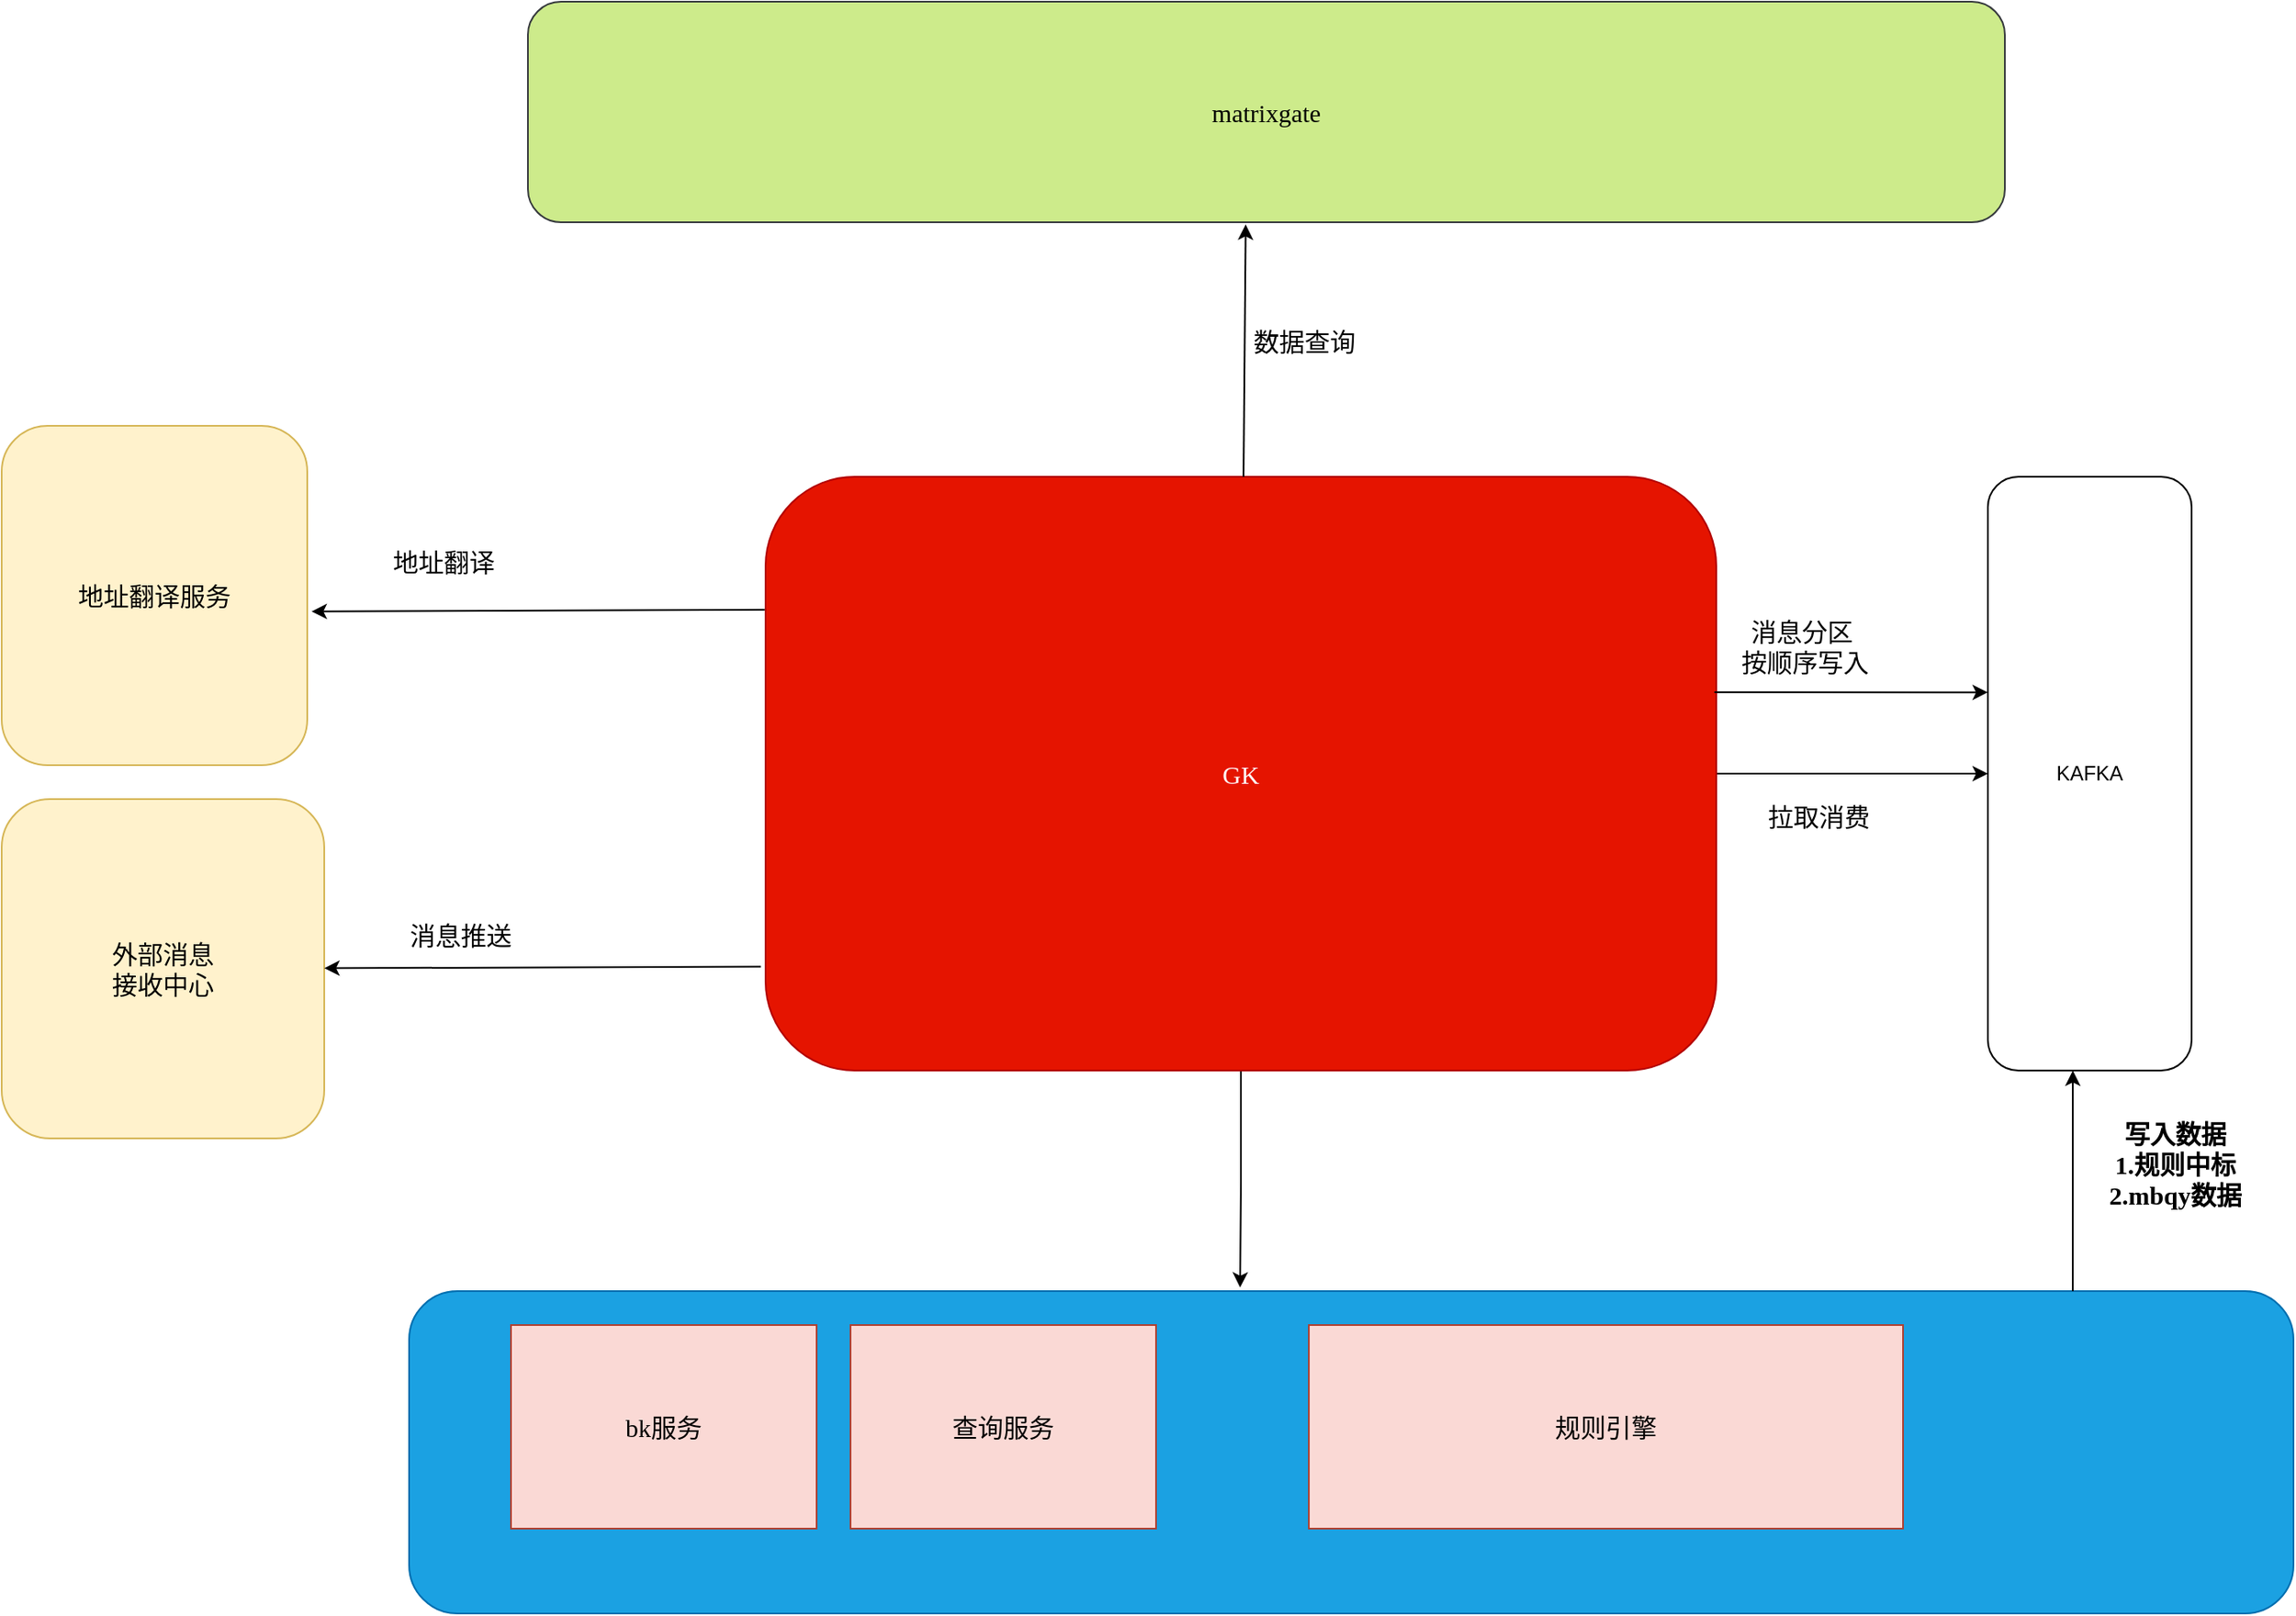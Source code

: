 <mxfile version="13.7.1" type="github">
  <diagram id="kYa5CTX426i4Qn7B1aCe" name="Page-1">
    <mxGraphModel dx="1447" dy="2157" grid="1" gridSize="10" guides="1" tooltips="1" connect="1" arrows="1" fold="1" page="1" pageScale="1" pageWidth="827" pageHeight="1169" math="0" shadow="0">
      <root>
        <mxCell id="0" />
        <mxCell id="1" parent="0" />
        <mxCell id="fMsX-KVq4IvT85VDNS2a-1" value="RTW" style="rounded=1;whiteSpace=wrap;html=1;fillColor=#1ba1e2;strokeColor=#006EAF;fontColor=#ffffff;" vertex="1" parent="1">
          <mxGeometry x="340" y="350" width="1110" height="190" as="geometry" />
        </mxCell>
        <mxCell id="fMsX-KVq4IvT85VDNS2a-2" value="KAFKA" style="rounded=1;whiteSpace=wrap;html=1;" vertex="1" parent="1">
          <mxGeometry x="1270" y="-130" width="120" height="350" as="geometry" />
        </mxCell>
        <mxCell id="fMsX-KVq4IvT85VDNS2a-3" value="" style="endArrow=classic;html=1;entryX=0.417;entryY=1;entryDx=0;entryDy=0;entryPerimeter=0;" edge="1" parent="1" target="fMsX-KVq4IvT85VDNS2a-2">
          <mxGeometry width="50" height="50" relative="1" as="geometry">
            <mxPoint x="1320" y="350" as="sourcePoint" />
            <mxPoint x="1110" y="230" as="targetPoint" />
            <Array as="points" />
          </mxGeometry>
        </mxCell>
        <mxCell id="fMsX-KVq4IvT85VDNS2a-4" value="写入数据&lt;br style=&quot;font-size: 15px;&quot;&gt;1.规则中标&lt;br style=&quot;font-size: 15px;&quot;&gt;2.mbqy数据" style="text;html=1;align=center;verticalAlign=middle;resizable=0;points=[];autosize=1;fontSize=15;fontStyle=1;fontFamily=Lucida Console;" vertex="1" parent="1">
          <mxGeometry x="1330" y="245" width="100" height="60" as="geometry" />
        </mxCell>
        <mxCell id="fMsX-KVq4IvT85VDNS2a-5" value="规则引擎" style="rounded=0;whiteSpace=wrap;html=1;fontFamily=Lucida Console;fontSize=15;fillColor=#fad9d5;strokeColor=#ae4132;" vertex="1" parent="1">
          <mxGeometry x="870" y="370" width="350" height="120" as="geometry" />
        </mxCell>
        <mxCell id="fMsX-KVq4IvT85VDNS2a-7" value="bk服务" style="rounded=0;whiteSpace=wrap;html=1;fontFamily=Lucida Console;fontSize=15;fillColor=#fad9d5;strokeColor=#ae4132;" vertex="1" parent="1">
          <mxGeometry x="400" y="370" width="180" height="120" as="geometry" />
        </mxCell>
        <mxCell id="fMsX-KVq4IvT85VDNS2a-9" value="查询服务" style="rounded=0;whiteSpace=wrap;html=1;fontFamily=Lucida Console;fontSize=15;fillColor=#fad9d5;strokeColor=#ae4132;" vertex="1" parent="1">
          <mxGeometry x="600" y="370" width="180" height="120" as="geometry" />
        </mxCell>
        <mxCell id="fMsX-KVq4IvT85VDNS2a-13" value="" style="edgeStyle=orthogonalEdgeStyle;rounded=0;orthogonalLoop=1;jettySize=auto;html=1;fontFamily=Lucida Console;fontSize=15;" edge="1" parent="1" source="fMsX-KVq4IvT85VDNS2a-11" target="fMsX-KVq4IvT85VDNS2a-2">
          <mxGeometry relative="1" as="geometry">
            <Array as="points">
              <mxPoint x="980" y="110" />
              <mxPoint x="980" y="110" />
            </Array>
          </mxGeometry>
        </mxCell>
        <mxCell id="fMsX-KVq4IvT85VDNS2a-20" value="" style="edgeStyle=orthogonalEdgeStyle;rounded=0;orthogonalLoop=1;jettySize=auto;html=1;fontFamily=Lucida Console;fontSize=15;entryX=0.441;entryY=-0.011;entryDx=0;entryDy=0;entryPerimeter=0;" edge="1" parent="1" source="fMsX-KVq4IvT85VDNS2a-11" target="fMsX-KVq4IvT85VDNS2a-1">
          <mxGeometry relative="1" as="geometry">
            <mxPoint x="820" y="310" as="targetPoint" />
          </mxGeometry>
        </mxCell>
        <mxCell id="fMsX-KVq4IvT85VDNS2a-11" value="GK" style="rounded=1;whiteSpace=wrap;html=1;fontFamily=Lucida Console;fontSize=15;fillColor=#e51400;strokeColor=#B20000;fontColor=#ffffff;" vertex="1" parent="1">
          <mxGeometry x="550" y="-130" width="560" height="350" as="geometry" />
        </mxCell>
        <mxCell id="fMsX-KVq4IvT85VDNS2a-12" value="matrixgate" style="rounded=1;whiteSpace=wrap;html=1;fontFamily=Lucida Console;fontSize=15;fillColor=#cdeb8b;strokeColor=#36393d;" vertex="1" parent="1">
          <mxGeometry x="410" y="-410" width="870" height="130" as="geometry" />
        </mxCell>
        <mxCell id="fMsX-KVq4IvT85VDNS2a-15" value="拉取消费" style="text;html=1;align=center;verticalAlign=middle;resizable=0;points=[];autosize=1;fontSize=15;fontFamily=Lucida Console;" vertex="1" parent="1">
          <mxGeometry x="1130" y="60" width="80" height="20" as="geometry" />
        </mxCell>
        <mxCell id="fMsX-KVq4IvT85VDNS2a-22" value="" style="edgeStyle=orthogonalEdgeStyle;rounded=0;orthogonalLoop=1;jettySize=auto;html=1;fontFamily=Lucida Console;fontSize=15;exitX=0.998;exitY=0.363;exitDx=0;exitDy=0;exitPerimeter=0;" edge="1" parent="1" source="fMsX-KVq4IvT85VDNS2a-11" target="fMsX-KVq4IvT85VDNS2a-2">
          <mxGeometry relative="1" as="geometry">
            <Array as="points">
              <mxPoint x="1250" y="-3" />
              <mxPoint x="1250" y="-3" />
            </Array>
          </mxGeometry>
        </mxCell>
        <mxCell id="fMsX-KVq4IvT85VDNS2a-19" value="消息分区&lt;br&gt;&amp;nbsp;按顺序写入" style="text;html=1;align=center;verticalAlign=middle;resizable=0;points=[];autosize=1;fontSize=15;fontFamily=Lucida Console;" vertex="1" parent="1">
          <mxGeometry x="1110" y="-50" width="100" height="40" as="geometry" />
        </mxCell>
        <mxCell id="fMsX-KVq4IvT85VDNS2a-23" value="" style="endArrow=classic;html=1;fontFamily=Lucida Console;fontSize=15;entryX=0.486;entryY=1.01;entryDx=0;entryDy=0;entryPerimeter=0;" edge="1" parent="1" source="fMsX-KVq4IvT85VDNS2a-11" target="fMsX-KVq4IvT85VDNS2a-12">
          <mxGeometry width="50" height="50" relative="1" as="geometry">
            <mxPoint x="830" y="-134" as="sourcePoint" />
            <mxPoint x="820" y="-280" as="targetPoint" />
          </mxGeometry>
        </mxCell>
        <mxCell id="fMsX-KVq4IvT85VDNS2a-24" value="数据查询" style="text;html=1;align=center;verticalAlign=middle;resizable=0;points=[];autosize=1;fontSize=15;fontFamily=Lucida Console;" vertex="1" parent="1">
          <mxGeometry x="827" y="-220" width="80" height="20" as="geometry" />
        </mxCell>
        <mxCell id="fMsX-KVq4IvT85VDNS2a-25" value="外部消息&lt;br&gt;接收中心" style="rounded=1;whiteSpace=wrap;html=1;fontFamily=Lucida Console;fontSize=15;fillColor=#fff2cc;strokeColor=#d6b656;" vertex="1" parent="1">
          <mxGeometry x="100" y="60" width="190" height="200" as="geometry" />
        </mxCell>
        <mxCell id="fMsX-KVq4IvT85VDNS2a-26" value="地址翻译服务" style="rounded=1;whiteSpace=wrap;html=1;fontFamily=Lucida Console;fontSize=15;fillColor=#fff2cc;strokeColor=#d6b656;" vertex="1" parent="1">
          <mxGeometry x="100" y="-160" width="180" height="200" as="geometry" />
        </mxCell>
        <mxCell id="fMsX-KVq4IvT85VDNS2a-27" value="" style="endArrow=classic;html=1;fontFamily=Lucida Console;fontSize=15;entryX=1.014;entryY=0.547;entryDx=0;entryDy=0;entryPerimeter=0;exitX=-0.001;exitY=0.224;exitDx=0;exitDy=0;exitPerimeter=0;" edge="1" parent="1" source="fMsX-KVq4IvT85VDNS2a-11" target="fMsX-KVq4IvT85VDNS2a-26">
          <mxGeometry width="50" height="50" relative="1" as="geometry">
            <mxPoint x="470" y="80" as="sourcePoint" />
            <mxPoint x="520" y="30" as="targetPoint" />
          </mxGeometry>
        </mxCell>
        <mxCell id="fMsX-KVq4IvT85VDNS2a-28" value="" style="endArrow=classic;html=1;fontFamily=Lucida Console;fontSize=15;exitX=-0.005;exitY=0.825;exitDx=0;exitDy=0;exitPerimeter=0;" edge="1" parent="1" source="fMsX-KVq4IvT85VDNS2a-11" target="fMsX-KVq4IvT85VDNS2a-25">
          <mxGeometry width="50" height="50" relative="1" as="geometry">
            <mxPoint x="540" y="161" as="sourcePoint" />
            <mxPoint x="290" y="161" as="targetPoint" />
          </mxGeometry>
        </mxCell>
        <mxCell id="fMsX-KVq4IvT85VDNS2a-29" value="地址翻译" style="text;html=1;align=center;verticalAlign=middle;resizable=0;points=[];autosize=1;fontSize=15;fontFamily=Lucida Console;" vertex="1" parent="1">
          <mxGeometry x="320" y="-90" width="80" height="20" as="geometry" />
        </mxCell>
        <mxCell id="fMsX-KVq4IvT85VDNS2a-30" value="消息推送" style="text;html=1;align=center;verticalAlign=middle;resizable=0;points=[];autosize=1;fontSize=15;fontFamily=Lucida Console;" vertex="1" parent="1">
          <mxGeometry x="330" y="130" width="80" height="20" as="geometry" />
        </mxCell>
      </root>
    </mxGraphModel>
  </diagram>
</mxfile>
